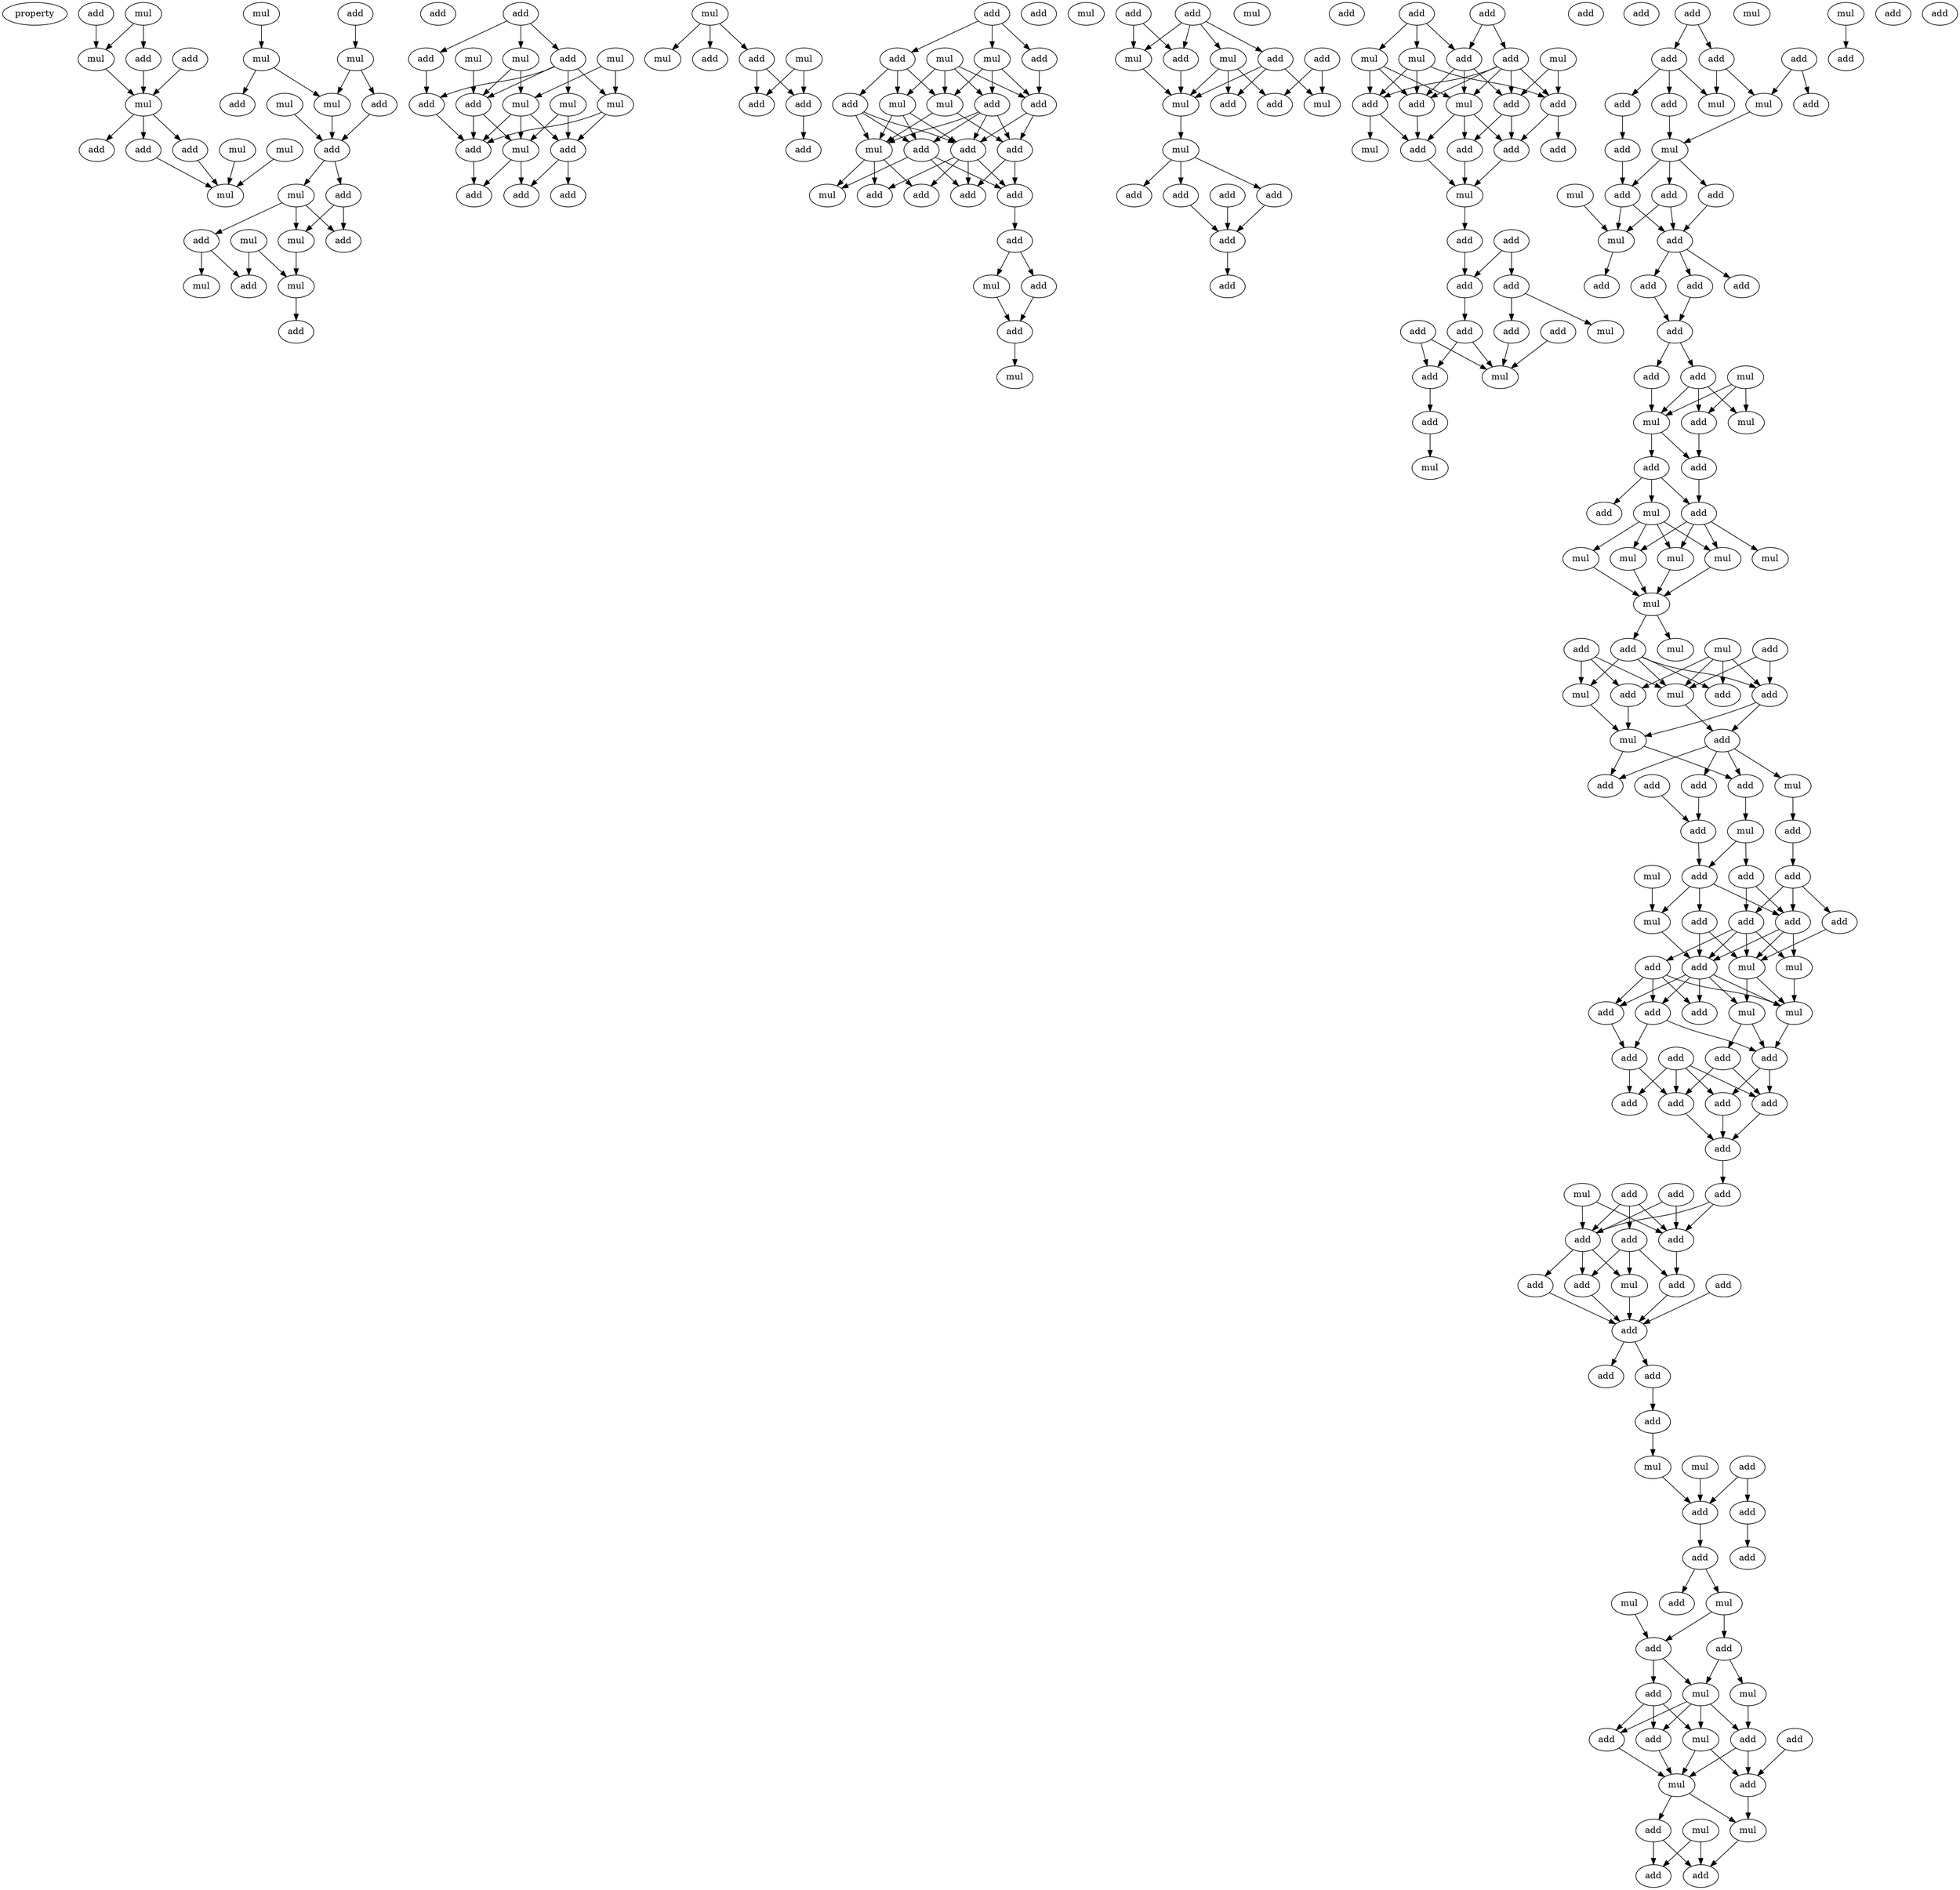 digraph {
    node [fontcolor=black]
    property [mul=2,lf=1.6]
    0 [ label = add ];
    1 [ label = mul ];
    2 [ label = add ];
    3 [ label = add ];
    4 [ label = mul ];
    5 [ label = mul ];
    6 [ label = add ];
    7 [ label = add ];
    8 [ label = add ];
    9 [ label = mul ];
    10 [ label = mul ];
    11 [ label = mul ];
    12 [ label = mul ];
    13 [ label = add ];
    14 [ label = mul ];
    15 [ label = mul ];
    16 [ label = add ];
    17 [ label = add ];
    18 [ label = mul ];
    19 [ label = mul ];
    20 [ label = add ];
    21 [ label = add ];
    22 [ label = mul ];
    23 [ label = add ];
    24 [ label = add ];
    25 [ label = mul ];
    26 [ label = add ];
    27 [ label = mul ];
    28 [ label = mul ];
    29 [ label = mul ];
    30 [ label = add ];
    31 [ label = add ];
    32 [ label = add ];
    33 [ label = mul ];
    34 [ label = mul ];
    35 [ label = add ];
    36 [ label = add ];
    37 [ label = mul ];
    38 [ label = add ];
    39 [ label = mul ];
    40 [ label = add ];
    41 [ label = mul ];
    42 [ label = mul ];
    43 [ label = add ];
    44 [ label = mul ];
    45 [ label = add ];
    46 [ label = add ];
    47 [ label = add ];
    48 [ label = add ];
    49 [ label = mul ];
    50 [ label = mul ];
    51 [ label = add ];
    52 [ label = add ];
    53 [ label = mul ];
    54 [ label = add ];
    55 [ label = add ];
    56 [ label = add ];
    57 [ label = add ];
    58 [ label = add ];
    59 [ label = mul ];
    60 [ label = mul ];
    61 [ label = add ];
    62 [ label = add ];
    63 [ label = mul ];
    64 [ label = add ];
    65 [ label = add ];
    66 [ label = add ];
    67 [ label = mul ];
    68 [ label = add ];
    69 [ label = mul ];
    70 [ label = add ];
    71 [ label = add ];
    72 [ label = add ];
    73 [ label = mul ];
    74 [ label = add ];
    75 [ label = add ];
    76 [ label = add ];
    77 [ label = add ];
    78 [ label = mul ];
    79 [ label = add ];
    80 [ label = mul ];
    81 [ label = add ];
    82 [ label = mul ];
    83 [ label = add ];
    84 [ label = add ];
    85 [ label = add ];
    86 [ label = mul ];
    87 [ label = add ];
    88 [ label = add ];
    89 [ label = mul ];
    90 [ label = mul ];
    91 [ label = add ];
    92 [ label = mul ];
    93 [ label = add ];
    94 [ label = mul ];
    95 [ label = mul ];
    96 [ label = add ];
    97 [ label = add ];
    98 [ label = add ];
    99 [ label = add ];
    100 [ label = add ];
    101 [ label = add ];
    102 [ label = add ];
    103 [ label = add ];
    104 [ label = add ];
    105 [ label = mul ];
    106 [ label = add ];
    107 [ label = add ];
    108 [ label = mul ];
    109 [ label = mul ];
    110 [ label = add ];
    111 [ label = mul ];
    112 [ label = add ];
    113 [ label = add ];
    114 [ label = add ];
    115 [ label = add ];
    116 [ label = add ];
    117 [ label = add ];
    118 [ label = add ];
    119 [ label = mul ];
    120 [ label = mul ];
    121 [ label = add ];
    122 [ label = add ];
    123 [ label = add ];
    124 [ label = add ];
    125 [ label = add ];
    126 [ label = add ];
    127 [ label = add ];
    128 [ label = add ];
    129 [ label = mul ];
    130 [ label = add ];
    131 [ label = add ];
    132 [ label = mul ];
    133 [ label = add ];
    134 [ label = add ];
    135 [ label = mul ];
    136 [ label = add ];
    137 [ label = add ];
    138 [ label = add ];
    139 [ label = add ];
    140 [ label = mul ];
    141 [ label = add ];
    142 [ label = mul ];
    143 [ label = add ];
    144 [ label = add ];
    145 [ label = add ];
    146 [ label = mul ];
    147 [ label = add ];
    148 [ label = add ];
    149 [ label = add ];
    150 [ label = mul ];
    151 [ label = mul ];
    152 [ label = add ];
    153 [ label = add ];
    154 [ label = add ];
    155 [ label = add ];
    156 [ label = add ];
    157 [ label = add ];
    158 [ label = add ];
    159 [ label = add ];
    160 [ label = mul ];
    161 [ label = mul ];
    162 [ label = add ];
    163 [ label = mul ];
    164 [ label = mul ];
    165 [ label = add ];
    166 [ label = add ];
    167 [ label = add ];
    168 [ label = mul ];
    169 [ label = add ];
    170 [ label = mul ];
    171 [ label = mul ];
    172 [ label = mul ];
    173 [ label = mul ];
    174 [ label = mul ];
    175 [ label = mul ];
    176 [ label = add ];
    177 [ label = add ];
    178 [ label = mul ];
    179 [ label = mul ];
    180 [ label = add ];
    181 [ label = add ];
    182 [ label = mul ];
    183 [ label = mul ];
    184 [ label = add ];
    185 [ label = add ];
    186 [ label = mul ];
    187 [ label = add ];
    188 [ label = add ];
    189 [ label = add ];
    190 [ label = add ];
    191 [ label = mul ];
    192 [ label = add ];
    193 [ label = add ];
    194 [ label = mul ];
    195 [ label = add ];
    196 [ label = add ];
    197 [ label = add ];
    198 [ label = add ];
    199 [ label = mul ];
    200 [ label = add ];
    201 [ label = add ];
    202 [ label = add ];
    203 [ label = add ];
    204 [ label = mul ];
    205 [ label = mul ];
    206 [ label = add ];
    207 [ label = add ];
    208 [ label = mul ];
    209 [ label = add ];
    210 [ label = add ];
    211 [ label = mul ];
    212 [ label = add ];
    213 [ label = mul ];
    214 [ label = add ];
    215 [ label = add ];
    216 [ label = add ];
    217 [ label = add ];
    218 [ label = add ];
    219 [ label = add ];
    220 [ label = add ];
    221 [ label = add ];
    222 [ label = add ];
    223 [ label = add ];
    224 [ label = add ];
    225 [ label = mul ];
    226 [ label = add ];
    227 [ label = add ];
    228 [ label = add ];
    229 [ label = add ];
    230 [ label = add ];
    231 [ label = mul ];
    232 [ label = add ];
    233 [ label = add ];
    234 [ label = add ];
    235 [ label = add ];
    236 [ label = mul ];
    237 [ label = add ];
    238 [ label = add ];
    239 [ label = add ];
    240 [ label = add ];
    241 [ label = add ];
    242 [ label = mul ];
    243 [ label = mul ];
    244 [ label = add ];
    245 [ label = add ];
    246 [ label = add ];
    247 [ label = add ];
    248 [ label = add ];
    249 [ label = mul ];
    250 [ label = mul ];
    251 [ label = add ];
    252 [ label = add ];
    253 [ label = add ];
    254 [ label = add ];
    255 [ label = mul ];
    256 [ label = add ];
    257 [ label = mul ];
    258 [ label = add ];
    259 [ label = add ];
    260 [ label = add ];
    261 [ label = add ];
    262 [ label = mul ];
    263 [ label = add ];
    264 [ label = mul ];
    265 [ label = mul ];
    266 [ label = mul ];
    267 [ label = add ];
    268 [ label = add ];
    269 [ label = add ];
    0 -> 4 [ name = 0 ];
    1 -> 2 [ name = 1 ];
    1 -> 4 [ name = 2 ];
    2 -> 5 [ name = 3 ];
    3 -> 5 [ name = 4 ];
    4 -> 5 [ name = 5 ];
    5 -> 6 [ name = 6 ];
    5 -> 7 [ name = 7 ];
    5 -> 8 [ name = 8 ];
    7 -> 11 [ name = 9 ];
    8 -> 11 [ name = 10 ];
    9 -> 11 [ name = 11 ];
    10 -> 11 [ name = 12 ];
    12 -> 15 [ name = 13 ];
    13 -> 14 [ name = 14 ];
    14 -> 19 [ name = 15 ];
    14 -> 20 [ name = 16 ];
    15 -> 17 [ name = 17 ];
    15 -> 19 [ name = 18 ];
    18 -> 21 [ name = 19 ];
    19 -> 21 [ name = 20 ];
    20 -> 21 [ name = 21 ];
    21 -> 22 [ name = 22 ];
    21 -> 23 [ name = 23 ];
    22 -> 24 [ name = 24 ];
    22 -> 26 [ name = 25 ];
    22 -> 27 [ name = 26 ];
    23 -> 26 [ name = 27 ];
    23 -> 27 [ name = 28 ];
    24 -> 28 [ name = 29 ];
    24 -> 30 [ name = 30 ];
    25 -> 29 [ name = 31 ];
    25 -> 30 [ name = 32 ];
    27 -> 29 [ name = 33 ];
    29 -> 31 [ name = 34 ];
    32 -> 34 [ name = 35 ];
    32 -> 35 [ name = 36 ];
    32 -> 36 [ name = 37 ];
    33 -> 38 [ name = 38 ];
    34 -> 38 [ name = 39 ];
    34 -> 42 [ name = 40 ];
    35 -> 38 [ name = 41 ];
    35 -> 39 [ name = 42 ];
    35 -> 40 [ name = 43 ];
    35 -> 41 [ name = 44 ];
    36 -> 40 [ name = 45 ];
    37 -> 39 [ name = 46 ];
    37 -> 42 [ name = 47 ];
    38 -> 43 [ name = 48 ];
    38 -> 44 [ name = 49 ];
    39 -> 43 [ name = 50 ];
    39 -> 45 [ name = 51 ];
    40 -> 43 [ name = 52 ];
    41 -> 44 [ name = 53 ];
    41 -> 45 [ name = 54 ];
    42 -> 43 [ name = 55 ];
    42 -> 44 [ name = 56 ];
    42 -> 45 [ name = 57 ];
    43 -> 46 [ name = 58 ];
    44 -> 46 [ name = 59 ];
    44 -> 47 [ name = 60 ];
    45 -> 47 [ name = 61 ];
    45 -> 48 [ name = 62 ];
    49 -> 50 [ name = 63 ];
    49 -> 51 [ name = 64 ];
    49 -> 52 [ name = 65 ];
    52 -> 54 [ name = 66 ];
    52 -> 55 [ name = 67 ];
    53 -> 54 [ name = 68 ];
    53 -> 55 [ name = 69 ];
    55 -> 56 [ name = 70 ];
    57 -> 58 [ name = 71 ];
    57 -> 59 [ name = 72 ];
    57 -> 62 [ name = 73 ];
    58 -> 63 [ name = 74 ];
    58 -> 66 [ name = 75 ];
    58 -> 67 [ name = 76 ];
    59 -> 63 [ name = 77 ];
    59 -> 64 [ name = 78 ];
    59 -> 65 [ name = 79 ];
    60 -> 63 [ name = 80 ];
    60 -> 64 [ name = 81 ];
    60 -> 65 [ name = 82 ];
    60 -> 67 [ name = 83 ];
    62 -> 65 [ name = 84 ];
    63 -> 69 [ name = 85 ];
    63 -> 71 [ name = 86 ];
    64 -> 68 [ name = 87 ];
    64 -> 69 [ name = 88 ];
    64 -> 70 [ name = 89 ];
    64 -> 71 [ name = 90 ];
    65 -> 68 [ name = 91 ];
    65 -> 71 [ name = 92 ];
    66 -> 68 [ name = 93 ];
    66 -> 69 [ name = 94 ];
    66 -> 70 [ name = 95 ];
    67 -> 68 [ name = 96 ];
    67 -> 69 [ name = 97 ];
    67 -> 70 [ name = 98 ];
    68 -> 72 [ name = 99 ];
    68 -> 74 [ name = 100 ];
    68 -> 75 [ name = 101 ];
    68 -> 76 [ name = 102 ];
    69 -> 72 [ name = 103 ];
    69 -> 73 [ name = 104 ];
    69 -> 75 [ name = 105 ];
    70 -> 73 [ name = 106 ];
    70 -> 74 [ name = 107 ];
    70 -> 76 [ name = 108 ];
    71 -> 74 [ name = 109 ];
    71 -> 76 [ name = 110 ];
    74 -> 77 [ name = 111 ];
    77 -> 78 [ name = 112 ];
    77 -> 79 [ name = 113 ];
    78 -> 81 [ name = 114 ];
    79 -> 81 [ name = 115 ];
    81 -> 82 [ name = 116 ];
    83 -> 86 [ name = 117 ];
    83 -> 88 [ name = 118 ];
    84 -> 85 [ name = 119 ];
    84 -> 86 [ name = 120 ];
    84 -> 88 [ name = 121 ];
    84 -> 89 [ name = 122 ];
    85 -> 90 [ name = 123 ];
    85 -> 92 [ name = 124 ];
    85 -> 93 [ name = 125 ];
    86 -> 90 [ name = 126 ];
    87 -> 91 [ name = 127 ];
    87 -> 92 [ name = 128 ];
    88 -> 90 [ name = 129 ];
    89 -> 90 [ name = 130 ];
    89 -> 91 [ name = 131 ];
    89 -> 93 [ name = 132 ];
    90 -> 94 [ name = 133 ];
    94 -> 96 [ name = 134 ];
    94 -> 98 [ name = 135 ];
    94 -> 99 [ name = 136 ];
    96 -> 100 [ name = 137 ];
    97 -> 100 [ name = 138 ];
    99 -> 100 [ name = 139 ];
    100 -> 102 [ name = 140 ];
    103 -> 106 [ name = 141 ];
    103 -> 107 [ name = 142 ];
    104 -> 105 [ name = 143 ];
    104 -> 107 [ name = 144 ];
    104 -> 109 [ name = 145 ];
    105 -> 111 [ name = 146 ];
    105 -> 112 [ name = 147 ];
    105 -> 113 [ name = 148 ];
    106 -> 110 [ name = 149 ];
    106 -> 111 [ name = 150 ];
    106 -> 112 [ name = 151 ];
    106 -> 113 [ name = 152 ];
    106 -> 114 [ name = 153 ];
    107 -> 111 [ name = 154 ];
    107 -> 113 [ name = 155 ];
    107 -> 114 [ name = 156 ];
    108 -> 110 [ name = 157 ];
    108 -> 114 [ name = 158 ];
    109 -> 110 [ name = 159 ];
    109 -> 112 [ name = 160 ];
    109 -> 113 [ name = 161 ];
    110 -> 117 [ name = 162 ];
    110 -> 118 [ name = 163 ];
    111 -> 115 [ name = 164 ];
    111 -> 116 [ name = 165 ];
    111 -> 118 [ name = 166 ];
    112 -> 116 [ name = 167 ];
    112 -> 119 [ name = 168 ];
    113 -> 116 [ name = 169 ];
    114 -> 115 [ name = 170 ];
    114 -> 118 [ name = 171 ];
    115 -> 120 [ name = 172 ];
    116 -> 120 [ name = 173 ];
    118 -> 120 [ name = 174 ];
    120 -> 122 [ name = 175 ];
    122 -> 124 [ name = 176 ];
    123 -> 124 [ name = 177 ];
    123 -> 125 [ name = 178 ];
    124 -> 126 [ name = 179 ];
    125 -> 127 [ name = 180 ];
    125 -> 129 [ name = 181 ];
    126 -> 131 [ name = 182 ];
    126 -> 132 [ name = 183 ];
    127 -> 132 [ name = 184 ];
    128 -> 132 [ name = 185 ];
    130 -> 131 [ name = 186 ];
    130 -> 132 [ name = 187 ];
    131 -> 133 [ name = 188 ];
    133 -> 135 [ name = 189 ];
    136 -> 137 [ name = 190 ];
    136 -> 138 [ name = 191 ];
    137 -> 141 [ name = 192 ];
    137 -> 142 [ name = 193 ];
    137 -> 143 [ name = 194 ];
    138 -> 140 [ name = 195 ];
    138 -> 142 [ name = 196 ];
    139 -> 140 [ name = 197 ];
    139 -> 144 [ name = 198 ];
    140 -> 146 [ name = 199 ];
    141 -> 145 [ name = 200 ];
    143 -> 146 [ name = 201 ];
    145 -> 147 [ name = 202 ];
    146 -> 147 [ name = 203 ];
    146 -> 148 [ name = 204 ];
    146 -> 149 [ name = 205 ];
    147 -> 151 [ name = 206 ];
    147 -> 152 [ name = 207 ];
    148 -> 152 [ name = 208 ];
    149 -> 151 [ name = 209 ];
    149 -> 152 [ name = 210 ];
    150 -> 151 [ name = 211 ];
    151 -> 154 [ name = 212 ];
    152 -> 153 [ name = 213 ];
    152 -> 155 [ name = 214 ];
    152 -> 156 [ name = 215 ];
    153 -> 157 [ name = 216 ];
    155 -> 157 [ name = 217 ];
    157 -> 158 [ name = 218 ];
    157 -> 159 [ name = 219 ];
    158 -> 164 [ name = 220 ];
    159 -> 162 [ name = 221 ];
    159 -> 163 [ name = 222 ];
    159 -> 164 [ name = 223 ];
    160 -> 162 [ name = 224 ];
    160 -> 163 [ name = 225 ];
    160 -> 164 [ name = 226 ];
    162 -> 166 [ name = 227 ];
    164 -> 165 [ name = 228 ];
    164 -> 166 [ name = 229 ];
    165 -> 167 [ name = 230 ];
    165 -> 168 [ name = 231 ];
    165 -> 169 [ name = 232 ];
    166 -> 167 [ name = 233 ];
    167 -> 170 [ name = 234 ];
    167 -> 172 [ name = 235 ];
    167 -> 173 [ name = 236 ];
    167 -> 174 [ name = 237 ];
    168 -> 171 [ name = 238 ];
    168 -> 172 [ name = 239 ];
    168 -> 173 [ name = 240 ];
    168 -> 174 [ name = 241 ];
    171 -> 175 [ name = 242 ];
    172 -> 175 [ name = 243 ];
    173 -> 175 [ name = 244 ];
    174 -> 175 [ name = 245 ];
    175 -> 178 [ name = 246 ];
    175 -> 180 [ name = 247 ];
    176 -> 182 [ name = 248 ];
    176 -> 183 [ name = 249 ];
    176 -> 184 [ name = 250 ];
    177 -> 182 [ name = 251 ];
    177 -> 185 [ name = 252 ];
    179 -> 181 [ name = 253 ];
    179 -> 182 [ name = 254 ];
    179 -> 184 [ name = 255 ];
    179 -> 185 [ name = 256 ];
    180 -> 181 [ name = 257 ];
    180 -> 182 [ name = 258 ];
    180 -> 183 [ name = 259 ];
    180 -> 185 [ name = 260 ];
    182 -> 187 [ name = 261 ];
    183 -> 186 [ name = 262 ];
    184 -> 186 [ name = 263 ];
    185 -> 186 [ name = 264 ];
    185 -> 187 [ name = 265 ];
    186 -> 190 [ name = 266 ];
    186 -> 192 [ name = 267 ];
    187 -> 188 [ name = 268 ];
    187 -> 190 [ name = 269 ];
    187 -> 191 [ name = 270 ];
    187 -> 192 [ name = 271 ];
    188 -> 195 [ name = 272 ];
    189 -> 195 [ name = 273 ];
    191 -> 193 [ name = 274 ];
    192 -> 194 [ name = 275 ];
    193 -> 196 [ name = 276 ];
    194 -> 197 [ name = 277 ];
    194 -> 198 [ name = 278 ];
    195 -> 198 [ name = 279 ];
    196 -> 200 [ name = 280 ];
    196 -> 202 [ name = 281 ];
    196 -> 203 [ name = 282 ];
    197 -> 200 [ name = 283 ];
    197 -> 203 [ name = 284 ];
    198 -> 201 [ name = 285 ];
    198 -> 203 [ name = 286 ];
    198 -> 204 [ name = 287 ];
    199 -> 204 [ name = 288 ];
    200 -> 205 [ name = 289 ];
    200 -> 206 [ name = 290 ];
    200 -> 207 [ name = 291 ];
    200 -> 208 [ name = 292 ];
    201 -> 207 [ name = 293 ];
    201 -> 208 [ name = 294 ];
    202 -> 208 [ name = 295 ];
    203 -> 205 [ name = 296 ];
    203 -> 207 [ name = 297 ];
    203 -> 208 [ name = 298 ];
    204 -> 207 [ name = 299 ];
    205 -> 211 [ name = 300 ];
    206 -> 209 [ name = 301 ];
    206 -> 210 [ name = 302 ];
    206 -> 211 [ name = 303 ];
    206 -> 212 [ name = 304 ];
    207 -> 209 [ name = 305 ];
    207 -> 210 [ name = 306 ];
    207 -> 211 [ name = 307 ];
    207 -> 212 [ name = 308 ];
    207 -> 213 [ name = 309 ];
    208 -> 211 [ name = 310 ];
    208 -> 213 [ name = 311 ];
    209 -> 214 [ name = 312 ];
    210 -> 214 [ name = 313 ];
    210 -> 217 [ name = 314 ];
    211 -> 217 [ name = 315 ];
    213 -> 216 [ name = 316 ];
    213 -> 217 [ name = 317 ];
    214 -> 218 [ name = 318 ];
    214 -> 219 [ name = 319 ];
    215 -> 218 [ name = 320 ];
    215 -> 219 [ name = 321 ];
    215 -> 220 [ name = 322 ];
    215 -> 221 [ name = 323 ];
    216 -> 219 [ name = 324 ];
    216 -> 220 [ name = 325 ];
    217 -> 220 [ name = 326 ];
    217 -> 221 [ name = 327 ];
    219 -> 222 [ name = 328 ];
    220 -> 222 [ name = 329 ];
    221 -> 222 [ name = 330 ];
    222 -> 224 [ name = 331 ];
    223 -> 227 [ name = 332 ];
    223 -> 229 [ name = 333 ];
    224 -> 227 [ name = 334 ];
    224 -> 229 [ name = 335 ];
    225 -> 227 [ name = 336 ];
    225 -> 229 [ name = 337 ];
    226 -> 227 [ name = 338 ];
    226 -> 228 [ name = 339 ];
    226 -> 229 [ name = 340 ];
    227 -> 232 [ name = 341 ];
    228 -> 230 [ name = 342 ];
    228 -> 231 [ name = 343 ];
    228 -> 232 [ name = 344 ];
    229 -> 230 [ name = 345 ];
    229 -> 231 [ name = 346 ];
    229 -> 233 [ name = 347 ];
    230 -> 235 [ name = 348 ];
    231 -> 235 [ name = 349 ];
    232 -> 235 [ name = 350 ];
    233 -> 235 [ name = 351 ];
    234 -> 235 [ name = 352 ];
    235 -> 237 [ name = 353 ];
    235 -> 238 [ name = 354 ];
    236 -> 240 [ name = 355 ];
    238 -> 241 [ name = 356 ];
    241 -> 243 [ name = 357 ];
    242 -> 246 [ name = 358 ];
    243 -> 246 [ name = 359 ];
    244 -> 245 [ name = 360 ];
    244 -> 246 [ name = 361 ];
    245 -> 247 [ name = 362 ];
    246 -> 248 [ name = 363 ];
    248 -> 250 [ name = 364 ];
    248 -> 252 [ name = 365 ];
    249 -> 253 [ name = 366 ];
    250 -> 253 [ name = 367 ];
    250 -> 254 [ name = 368 ];
    253 -> 256 [ name = 369 ];
    253 -> 257 [ name = 370 ];
    254 -> 255 [ name = 371 ];
    254 -> 257 [ name = 372 ];
    255 -> 261 [ name = 373 ];
    256 -> 259 [ name = 374 ];
    256 -> 260 [ name = 375 ];
    256 -> 262 [ name = 376 ];
    257 -> 259 [ name = 377 ];
    257 -> 260 [ name = 378 ];
    257 -> 261 [ name = 379 ];
    257 -> 262 [ name = 380 ];
    258 -> 263 [ name = 381 ];
    259 -> 264 [ name = 382 ];
    260 -> 264 [ name = 383 ];
    261 -> 263 [ name = 384 ];
    261 -> 264 [ name = 385 ];
    262 -> 263 [ name = 386 ];
    262 -> 264 [ name = 387 ];
    263 -> 266 [ name = 388 ];
    264 -> 266 [ name = 389 ];
    264 -> 267 [ name = 390 ];
    265 -> 268 [ name = 391 ];
    265 -> 269 [ name = 392 ];
    266 -> 269 [ name = 393 ];
    267 -> 268 [ name = 394 ];
    267 -> 269 [ name = 395 ];
}
